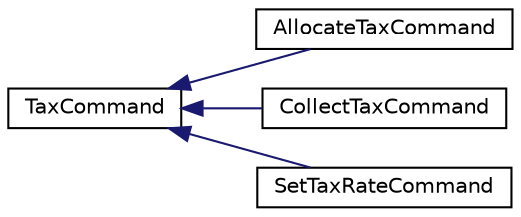 digraph "Graphical Class Hierarchy"
{
 // LATEX_PDF_SIZE
  edge [fontname="Helvetica",fontsize="10",labelfontname="Helvetica",labelfontsize="10"];
  node [fontname="Helvetica",fontsize="10",shape=record];
  rankdir="LR";
  Node0 [label="TaxCommand",height=0.2,width=0.4,color="black", fillcolor="white", style="filled",URL="$classTaxCommand.html",tooltip=" "];
  Node0 -> Node1 [dir="back",color="midnightblue",fontsize="10",style="solid",fontname="Helvetica"];
  Node1 [label="AllocateTaxCommand",height=0.2,width=0.4,color="black", fillcolor="white", style="filled",URL="$classAllocateTaxCommand.html",tooltip="A command to allocate a specific amount of tax to a government department."];
  Node0 -> Node2 [dir="back",color="midnightblue",fontsize="10",style="solid",fontname="Helvetica"];
  Node2 [label="CollectTaxCommand",height=0.2,width=0.4,color="black", fillcolor="white", style="filled",URL="$classCollectTaxCommand.html",tooltip="Command for collecting taxes from a government entity."];
  Node0 -> Node3 [dir="back",color="midnightblue",fontsize="10",style="solid",fontname="Helvetica"];
  Node3 [label="SetTaxRateCommand",height=0.2,width=0.4,color="black", fillcolor="white", style="filled",URL="$classSetTaxRateCommand.html",tooltip=" "];
}
